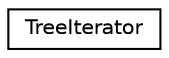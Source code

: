 digraph G
{
  edge [fontname="Helvetica",fontsize="10",labelfontname="Helvetica",labelfontsize="10"];
  node [fontname="Helvetica",fontsize="10",shape=record];
  rankdir="LR";
  Node1 [label="TreeIterator",height=0.2,width=0.4,color="black", fillcolor="white", style="filled",URL="$dd/d03/classTreeIterator.html"];
}
